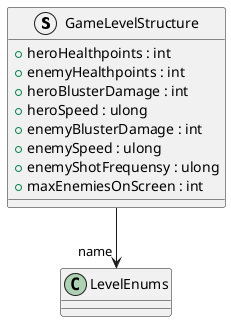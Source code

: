 @startuml
struct GameLevelStructure {
    + heroHealthpoints : int
    + enemyHealthpoints : int
    + heroBlusterDamage : int
    + heroSpeed : ulong
    + enemyBlusterDamage : int
    + enemySpeed : ulong
    + enemyShotFrequensy : ulong
    + maxEnemiesOnScreen : int
}
GameLevelStructure --> "name" LevelEnums
@enduml
